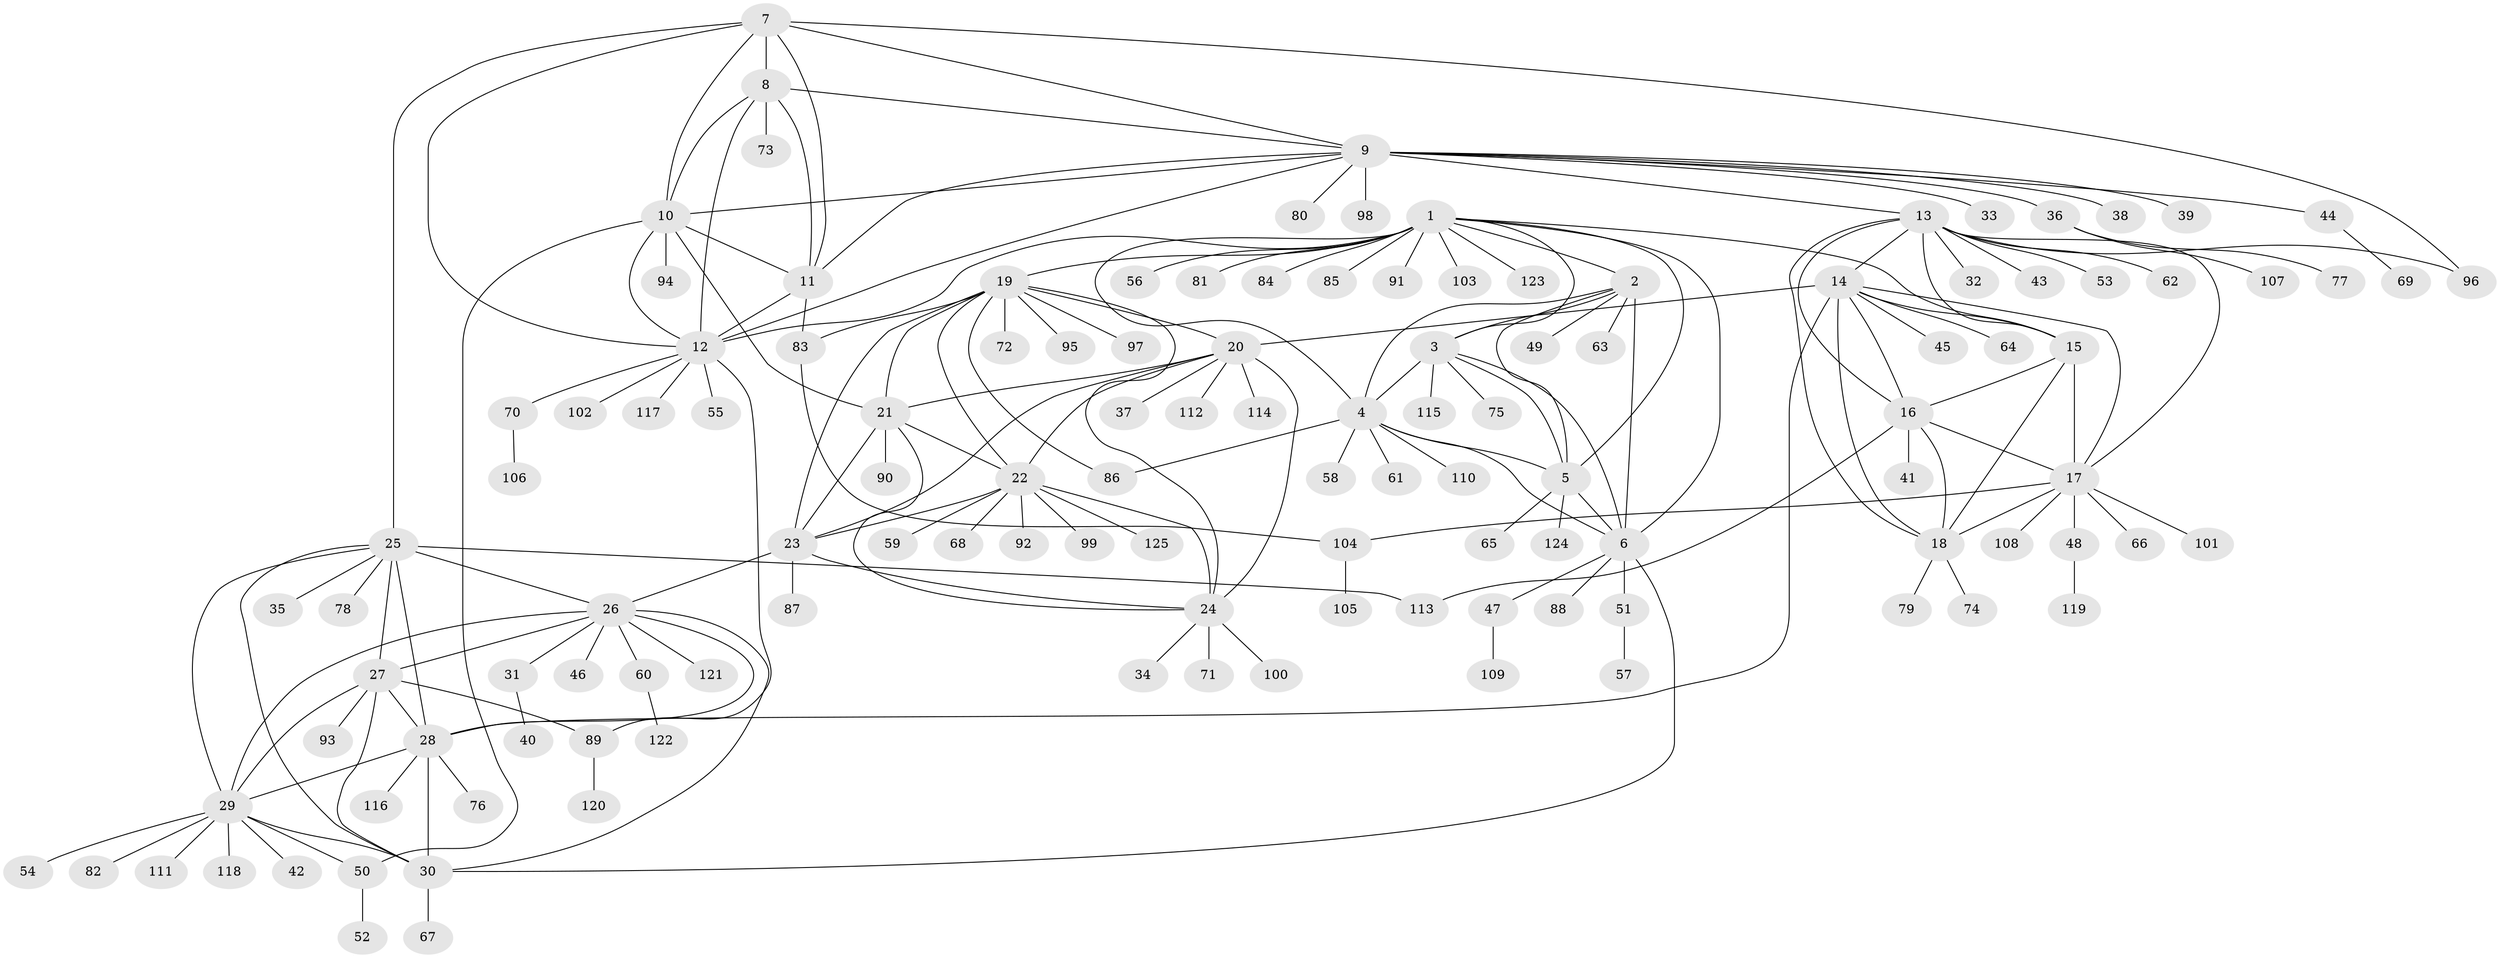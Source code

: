 // coarse degree distribution, {13: 0.03125, 5: 0.041666666666666664, 10: 0.010416666666666666, 8: 0.052083333333333336, 12: 0.010416666666666666, 4: 0.010416666666666666, 6: 0.041666666666666664, 11: 0.020833333333333332, 7: 0.041666666666666664, 1: 0.6875, 2: 0.041666666666666664, 3: 0.010416666666666666}
// Generated by graph-tools (version 1.1) at 2025/24/03/03/25 07:24:15]
// undirected, 125 vertices, 187 edges
graph export_dot {
graph [start="1"]
  node [color=gray90,style=filled];
  1;
  2;
  3;
  4;
  5;
  6;
  7;
  8;
  9;
  10;
  11;
  12;
  13;
  14;
  15;
  16;
  17;
  18;
  19;
  20;
  21;
  22;
  23;
  24;
  25;
  26;
  27;
  28;
  29;
  30;
  31;
  32;
  33;
  34;
  35;
  36;
  37;
  38;
  39;
  40;
  41;
  42;
  43;
  44;
  45;
  46;
  47;
  48;
  49;
  50;
  51;
  52;
  53;
  54;
  55;
  56;
  57;
  58;
  59;
  60;
  61;
  62;
  63;
  64;
  65;
  66;
  67;
  68;
  69;
  70;
  71;
  72;
  73;
  74;
  75;
  76;
  77;
  78;
  79;
  80;
  81;
  82;
  83;
  84;
  85;
  86;
  87;
  88;
  89;
  90;
  91;
  92;
  93;
  94;
  95;
  96;
  97;
  98;
  99;
  100;
  101;
  102;
  103;
  104;
  105;
  106;
  107;
  108;
  109;
  110;
  111;
  112;
  113;
  114;
  115;
  116;
  117;
  118;
  119;
  120;
  121;
  122;
  123;
  124;
  125;
  1 -- 2;
  1 -- 3;
  1 -- 4;
  1 -- 5;
  1 -- 6;
  1 -- 12;
  1 -- 15;
  1 -- 19;
  1 -- 56;
  1 -- 81;
  1 -- 84;
  1 -- 85;
  1 -- 91;
  1 -- 103;
  1 -- 123;
  2 -- 3;
  2 -- 4;
  2 -- 5;
  2 -- 6;
  2 -- 49;
  2 -- 63;
  3 -- 4;
  3 -- 5;
  3 -- 6;
  3 -- 75;
  3 -- 115;
  4 -- 5;
  4 -- 6;
  4 -- 58;
  4 -- 61;
  4 -- 86;
  4 -- 110;
  5 -- 6;
  5 -- 65;
  5 -- 124;
  6 -- 30;
  6 -- 47;
  6 -- 51;
  6 -- 88;
  7 -- 8;
  7 -- 9;
  7 -- 10;
  7 -- 11;
  7 -- 12;
  7 -- 25;
  7 -- 96;
  8 -- 9;
  8 -- 10;
  8 -- 11;
  8 -- 12;
  8 -- 73;
  9 -- 10;
  9 -- 11;
  9 -- 12;
  9 -- 13;
  9 -- 33;
  9 -- 36;
  9 -- 38;
  9 -- 39;
  9 -- 44;
  9 -- 80;
  9 -- 98;
  10 -- 11;
  10 -- 12;
  10 -- 21;
  10 -- 50;
  10 -- 94;
  11 -- 12;
  11 -- 83;
  12 -- 55;
  12 -- 70;
  12 -- 89;
  12 -- 102;
  12 -- 117;
  13 -- 14;
  13 -- 15;
  13 -- 16;
  13 -- 17;
  13 -- 18;
  13 -- 32;
  13 -- 43;
  13 -- 53;
  13 -- 62;
  13 -- 96;
  14 -- 15;
  14 -- 16;
  14 -- 17;
  14 -- 18;
  14 -- 20;
  14 -- 28;
  14 -- 45;
  14 -- 64;
  15 -- 16;
  15 -- 17;
  15 -- 18;
  16 -- 17;
  16 -- 18;
  16 -- 41;
  16 -- 113;
  17 -- 18;
  17 -- 48;
  17 -- 66;
  17 -- 101;
  17 -- 104;
  17 -- 108;
  18 -- 74;
  18 -- 79;
  19 -- 20;
  19 -- 21;
  19 -- 22;
  19 -- 23;
  19 -- 24;
  19 -- 72;
  19 -- 83;
  19 -- 86;
  19 -- 95;
  19 -- 97;
  20 -- 21;
  20 -- 22;
  20 -- 23;
  20 -- 24;
  20 -- 37;
  20 -- 112;
  20 -- 114;
  21 -- 22;
  21 -- 23;
  21 -- 24;
  21 -- 90;
  22 -- 23;
  22 -- 24;
  22 -- 59;
  22 -- 68;
  22 -- 92;
  22 -- 99;
  22 -- 125;
  23 -- 24;
  23 -- 26;
  23 -- 87;
  24 -- 34;
  24 -- 71;
  24 -- 100;
  25 -- 26;
  25 -- 27;
  25 -- 28;
  25 -- 29;
  25 -- 30;
  25 -- 35;
  25 -- 78;
  25 -- 113;
  26 -- 27;
  26 -- 28;
  26 -- 29;
  26 -- 30;
  26 -- 31;
  26 -- 46;
  26 -- 60;
  26 -- 121;
  27 -- 28;
  27 -- 29;
  27 -- 30;
  27 -- 89;
  27 -- 93;
  28 -- 29;
  28 -- 30;
  28 -- 76;
  28 -- 116;
  29 -- 30;
  29 -- 42;
  29 -- 50;
  29 -- 54;
  29 -- 82;
  29 -- 111;
  29 -- 118;
  30 -- 67;
  31 -- 40;
  36 -- 77;
  36 -- 107;
  44 -- 69;
  47 -- 109;
  48 -- 119;
  50 -- 52;
  51 -- 57;
  60 -- 122;
  70 -- 106;
  83 -- 104;
  89 -- 120;
  104 -- 105;
}
